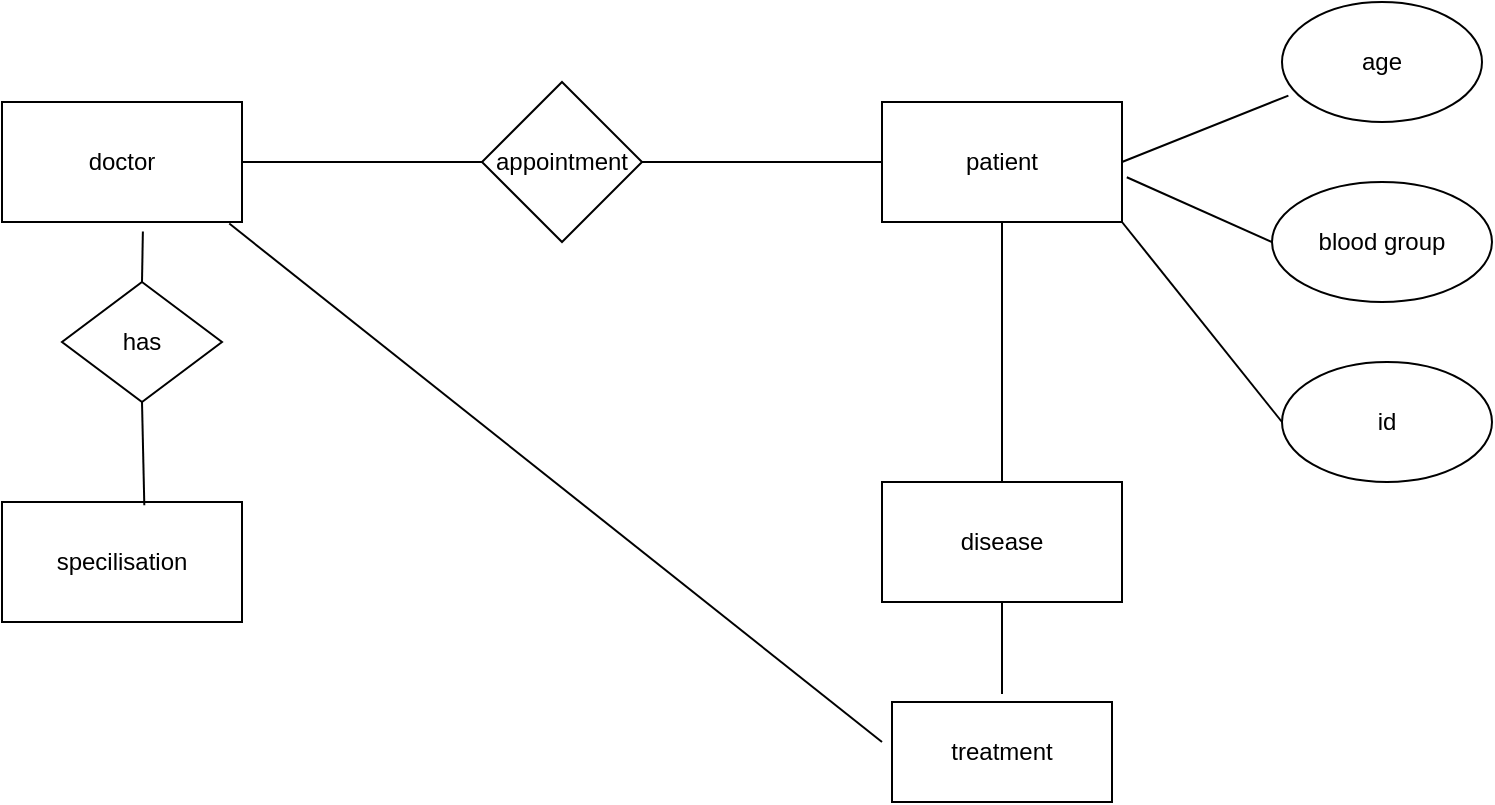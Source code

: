 <mxfile version="24.7.1" type="device">
  <diagram name="Page-1" id="Ze2R_SiO-f9qHwKWuwhw">
    <mxGraphModel dx="1050" dy="470" grid="1" gridSize="10" guides="1" tooltips="1" connect="1" arrows="1" fold="1" page="1" pageScale="1" pageWidth="850" pageHeight="1100" math="0" shadow="0">
      <root>
        <mxCell id="0" />
        <mxCell id="1" parent="0" />
        <mxCell id="0_uerK8P4wmh-qinWzsw-1" value="doctor" style="rounded=0;whiteSpace=wrap;html=1;" parent="1" vertex="1">
          <mxGeometry x="90" y="70" width="120" height="60" as="geometry" />
        </mxCell>
        <mxCell id="SMoT4NgV45iwsQQTRIt0-1" value="patient" style="rounded=0;whiteSpace=wrap;html=1;" parent="1" vertex="1">
          <mxGeometry x="530" y="70" width="120" height="60" as="geometry" />
        </mxCell>
        <mxCell id="SMoT4NgV45iwsQQTRIt0-2" value="appointment" style="rhombus;whiteSpace=wrap;html=1;" parent="1" vertex="1">
          <mxGeometry x="330" y="60" width="80" height="80" as="geometry" />
        </mxCell>
        <mxCell id="SMoT4NgV45iwsQQTRIt0-3" value="" style="endArrow=none;html=1;rounded=0;exitX=1;exitY=0.5;exitDx=0;exitDy=0;entryX=0;entryY=0.5;entryDx=0;entryDy=0;" parent="1" source="0_uerK8P4wmh-qinWzsw-1" target="SMoT4NgV45iwsQQTRIt0-2" edge="1">
          <mxGeometry width="50" height="50" relative="1" as="geometry">
            <mxPoint x="400" y="270" as="sourcePoint" />
            <mxPoint x="450" y="220" as="targetPoint" />
            <Array as="points" />
          </mxGeometry>
        </mxCell>
        <mxCell id="SMoT4NgV45iwsQQTRIt0-4" value="" style="endArrow=none;html=1;rounded=0;exitX=1;exitY=0.5;exitDx=0;exitDy=0;entryX=0;entryY=0.5;entryDx=0;entryDy=0;" parent="1" source="SMoT4NgV45iwsQQTRIt0-2" target="SMoT4NgV45iwsQQTRIt0-1" edge="1">
          <mxGeometry width="50" height="50" relative="1" as="geometry">
            <mxPoint x="400" y="270" as="sourcePoint" />
            <mxPoint x="450" y="220" as="targetPoint" />
          </mxGeometry>
        </mxCell>
        <mxCell id="SMoT4NgV45iwsQQTRIt0-5" value="disease" style="rounded=0;whiteSpace=wrap;html=1;" parent="1" vertex="1">
          <mxGeometry x="530" y="260" width="120" height="60" as="geometry" />
        </mxCell>
        <mxCell id="SMoT4NgV45iwsQQTRIt0-7" value="specilisation" style="rounded=0;whiteSpace=wrap;html=1;" parent="1" vertex="1">
          <mxGeometry x="90" y="270" width="120" height="60" as="geometry" />
        </mxCell>
        <mxCell id="SMoT4NgV45iwsQQTRIt0-8" value="has" style="rhombus;whiteSpace=wrap;html=1;" parent="1" vertex="1">
          <mxGeometry x="120" y="160" width="80" height="60" as="geometry" />
        </mxCell>
        <mxCell id="SMoT4NgV45iwsQQTRIt0-9" value="" style="endArrow=none;html=1;rounded=0;exitX=0.5;exitY=0;exitDx=0;exitDy=0;entryX=0.587;entryY=1.08;entryDx=0;entryDy=0;entryPerimeter=0;" parent="1" source="SMoT4NgV45iwsQQTRIt0-8" target="0_uerK8P4wmh-qinWzsw-1" edge="1">
          <mxGeometry width="50" height="50" relative="1" as="geometry">
            <mxPoint x="400" y="270" as="sourcePoint" />
            <mxPoint x="450" y="220" as="targetPoint" />
          </mxGeometry>
        </mxCell>
        <mxCell id="SMoT4NgV45iwsQQTRIt0-10" value="" style="endArrow=none;html=1;rounded=0;exitX=0.593;exitY=0.027;exitDx=0;exitDy=0;entryX=0.5;entryY=1;entryDx=0;entryDy=0;exitPerimeter=0;" parent="1" source="SMoT4NgV45iwsQQTRIt0-7" target="SMoT4NgV45iwsQQTRIt0-8" edge="1">
          <mxGeometry width="50" height="50" relative="1" as="geometry">
            <mxPoint x="400" y="270" as="sourcePoint" />
            <mxPoint x="450" y="220" as="targetPoint" />
          </mxGeometry>
        </mxCell>
        <mxCell id="SMoT4NgV45iwsQQTRIt0-12" value="age" style="ellipse;whiteSpace=wrap;html=1;" parent="1" vertex="1">
          <mxGeometry x="730" y="20" width="100" height="60" as="geometry" />
        </mxCell>
        <mxCell id="SMoT4NgV45iwsQQTRIt0-13" value="" style="endArrow=none;html=1;rounded=0;entryX=0.032;entryY=0.78;entryDx=0;entryDy=0;entryPerimeter=0;exitX=1;exitY=0.5;exitDx=0;exitDy=0;" parent="1" source="SMoT4NgV45iwsQQTRIt0-1" target="SMoT4NgV45iwsQQTRIt0-12" edge="1">
          <mxGeometry width="50" height="50" relative="1" as="geometry">
            <mxPoint x="400" y="270" as="sourcePoint" />
            <mxPoint x="450" y="220" as="targetPoint" />
          </mxGeometry>
        </mxCell>
        <mxCell id="SMoT4NgV45iwsQQTRIt0-14" value="blood group" style="ellipse;whiteSpace=wrap;html=1;" parent="1" vertex="1">
          <mxGeometry x="725" y="110" width="110" height="60" as="geometry" />
        </mxCell>
        <mxCell id="SMoT4NgV45iwsQQTRIt0-15" value="" style="endArrow=none;html=1;rounded=0;exitX=0;exitY=0.5;exitDx=0;exitDy=0;entryX=1.02;entryY=0.627;entryDx=0;entryDy=0;entryPerimeter=0;" parent="1" source="SMoT4NgV45iwsQQTRIt0-14" target="SMoT4NgV45iwsQQTRIt0-1" edge="1">
          <mxGeometry width="50" height="50" relative="1" as="geometry">
            <mxPoint x="400" y="270" as="sourcePoint" />
            <mxPoint x="450" y="220" as="targetPoint" />
          </mxGeometry>
        </mxCell>
        <mxCell id="SMoT4NgV45iwsQQTRIt0-16" value="" style="endArrow=none;html=1;rounded=0;entryX=0.5;entryY=1;entryDx=0;entryDy=0;exitX=0.5;exitY=0;exitDx=0;exitDy=0;" parent="1" source="SMoT4NgV45iwsQQTRIt0-5" target="SMoT4NgV45iwsQQTRIt0-1" edge="1">
          <mxGeometry width="50" height="50" relative="1" as="geometry">
            <mxPoint x="400" y="270" as="sourcePoint" />
            <mxPoint x="450" y="220" as="targetPoint" />
          </mxGeometry>
        </mxCell>
        <mxCell id="SMoT4NgV45iwsQQTRIt0-17" value="id" style="ellipse;whiteSpace=wrap;html=1;" parent="1" vertex="1">
          <mxGeometry x="730" y="200" width="105" height="60" as="geometry" />
        </mxCell>
        <mxCell id="SMoT4NgV45iwsQQTRIt0-18" value="" style="endArrow=none;html=1;rounded=0;entryX=0;entryY=0.5;entryDx=0;entryDy=0;exitX=1;exitY=1;exitDx=0;exitDy=0;" parent="1" source="SMoT4NgV45iwsQQTRIt0-1" target="SMoT4NgV45iwsQQTRIt0-17" edge="1">
          <mxGeometry width="50" height="50" relative="1" as="geometry">
            <mxPoint x="400" y="270" as="sourcePoint" />
            <mxPoint x="450" y="220" as="targetPoint" />
          </mxGeometry>
        </mxCell>
        <mxCell id="SMoT4NgV45iwsQQTRIt0-19" value="treatment" style="rounded=0;whiteSpace=wrap;html=1;" parent="1" vertex="1">
          <mxGeometry x="535" y="370" width="110" height="50" as="geometry" />
        </mxCell>
        <mxCell id="SMoT4NgV45iwsQQTRIt0-20" value="" style="endArrow=none;html=1;rounded=0;entryX=0.5;entryY=1;entryDx=0;entryDy=0;" parent="1" target="SMoT4NgV45iwsQQTRIt0-5" edge="1">
          <mxGeometry width="50" height="50" relative="1" as="geometry">
            <mxPoint x="590" y="366" as="sourcePoint" />
            <mxPoint x="450" y="220" as="targetPoint" />
          </mxGeometry>
        </mxCell>
        <mxCell id="SMoT4NgV45iwsQQTRIt0-21" value="" style="endArrow=none;html=1;rounded=0;exitX=0.947;exitY=1.013;exitDx=0;exitDy=0;exitPerimeter=0;" parent="1" source="0_uerK8P4wmh-qinWzsw-1" edge="1">
          <mxGeometry width="50" height="50" relative="1" as="geometry">
            <mxPoint x="400" y="270" as="sourcePoint" />
            <mxPoint x="530" y="390" as="targetPoint" />
          </mxGeometry>
        </mxCell>
      </root>
    </mxGraphModel>
  </diagram>
</mxfile>
